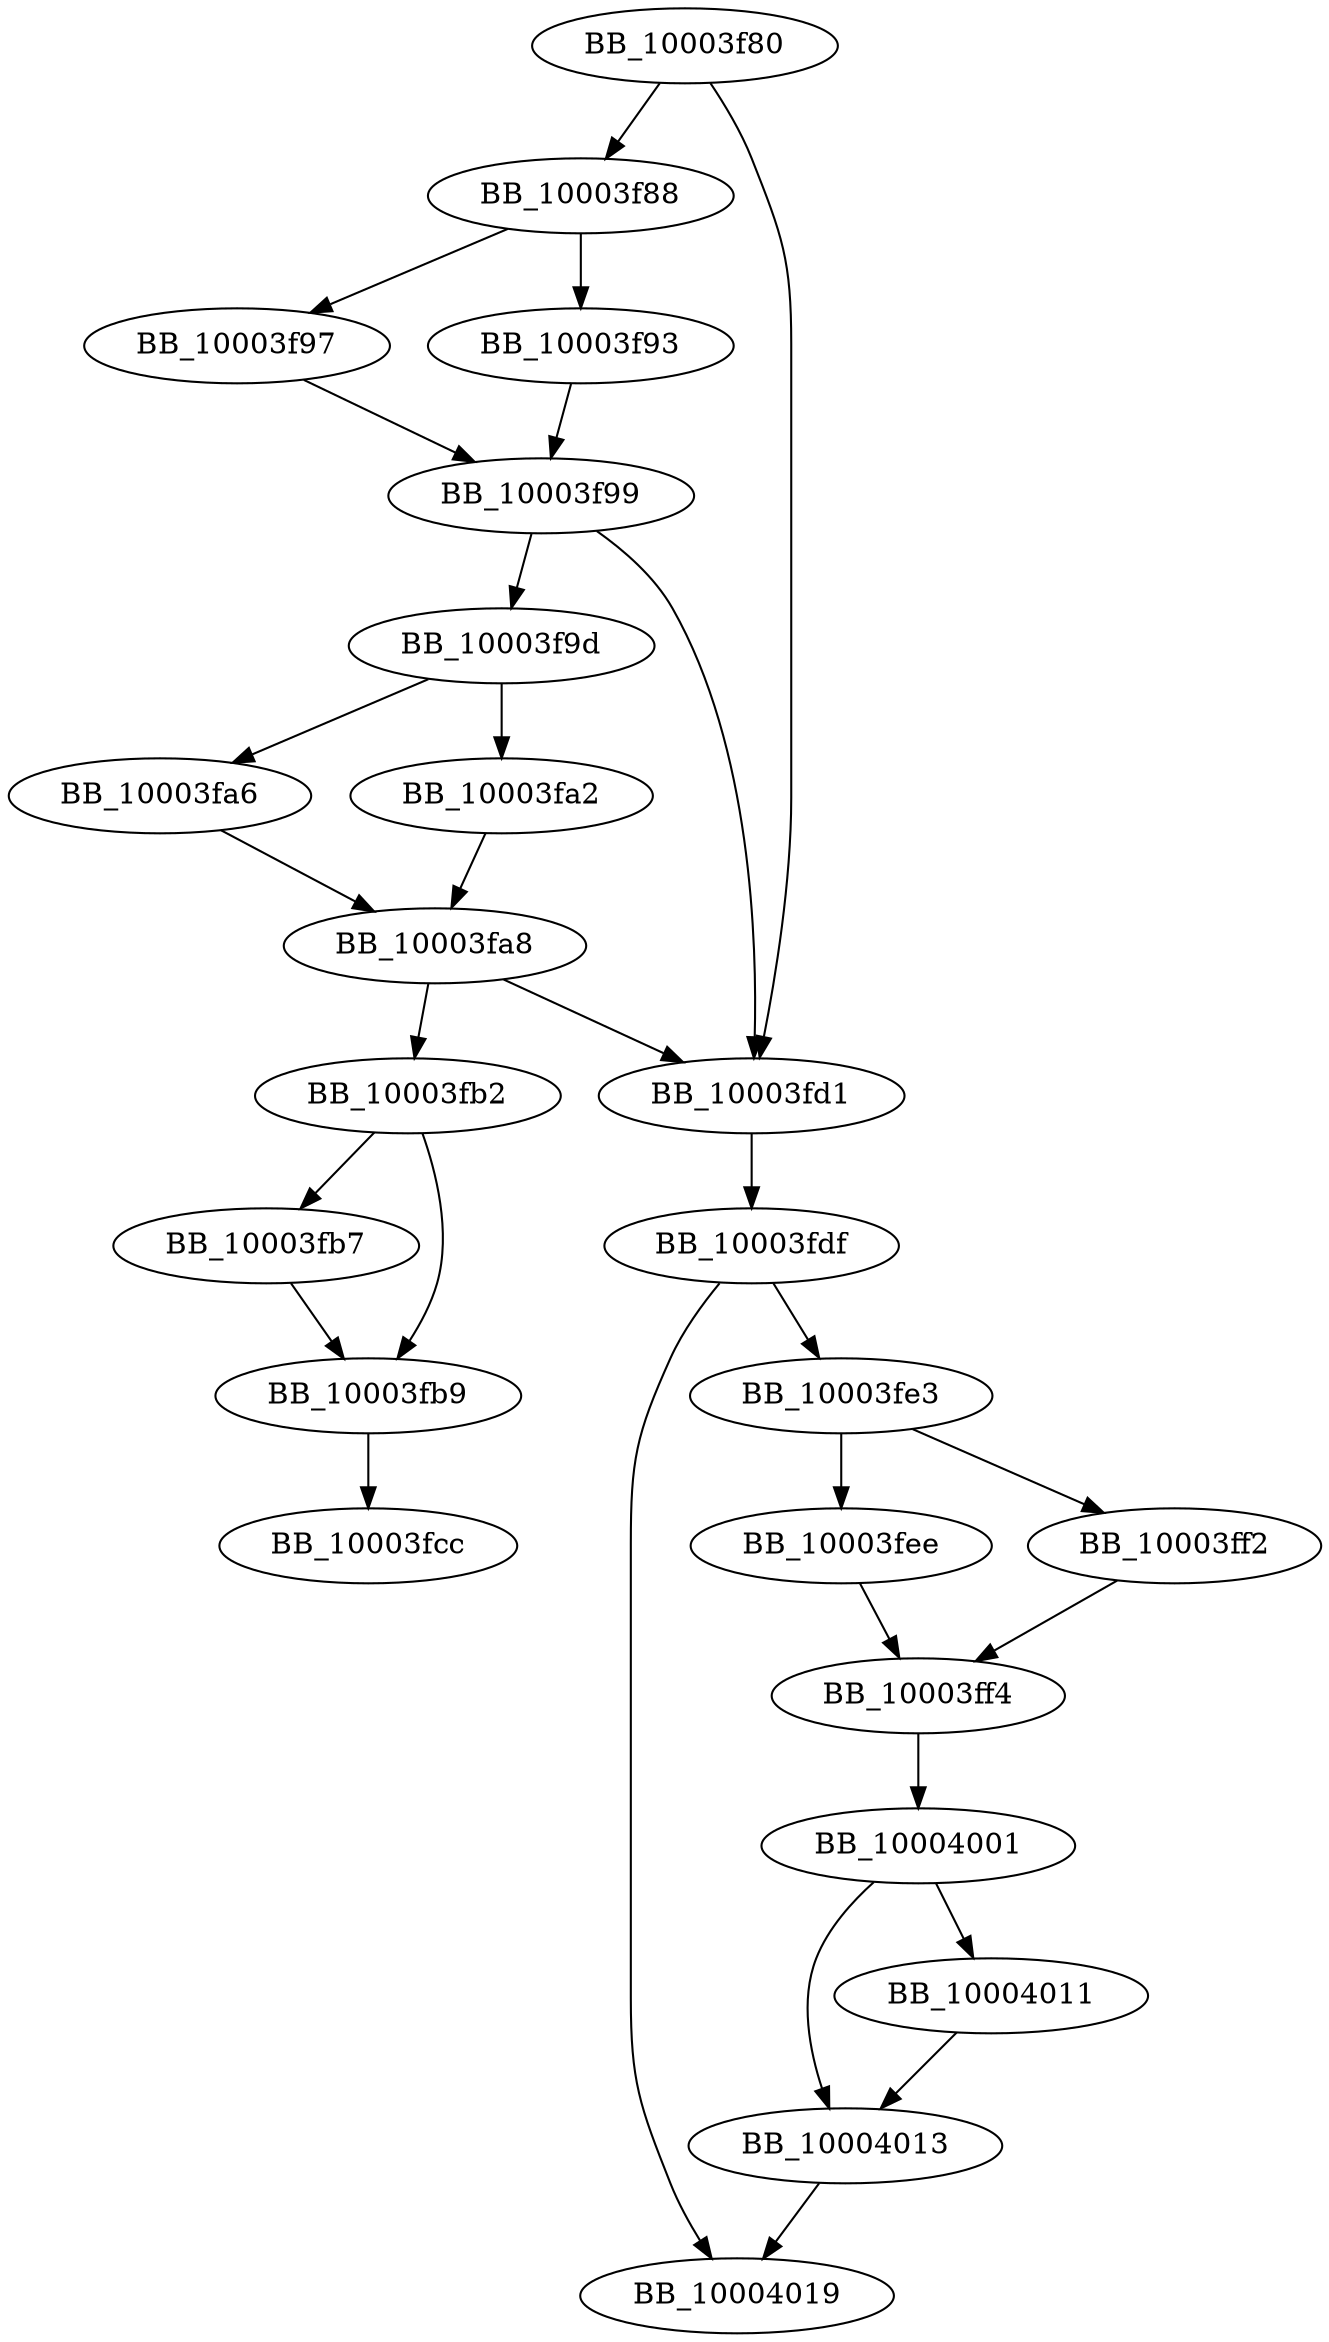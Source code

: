 DiGraph sub_10003F80{
BB_10003f80->BB_10003f88
BB_10003f80->BB_10003fd1
BB_10003f88->BB_10003f93
BB_10003f88->BB_10003f97
BB_10003f93->BB_10003f99
BB_10003f97->BB_10003f99
BB_10003f99->BB_10003f9d
BB_10003f99->BB_10003fd1
BB_10003f9d->BB_10003fa2
BB_10003f9d->BB_10003fa6
BB_10003fa2->BB_10003fa8
BB_10003fa6->BB_10003fa8
BB_10003fa8->BB_10003fb2
BB_10003fa8->BB_10003fd1
BB_10003fb2->BB_10003fb7
BB_10003fb2->BB_10003fb9
BB_10003fb7->BB_10003fb9
BB_10003fb9->BB_10003fcc
BB_10003fd1->BB_10003fdf
BB_10003fdf->BB_10003fe3
BB_10003fdf->BB_10004019
BB_10003fe3->BB_10003fee
BB_10003fe3->BB_10003ff2
BB_10003fee->BB_10003ff4
BB_10003ff2->BB_10003ff4
BB_10003ff4->BB_10004001
BB_10004001->BB_10004011
BB_10004001->BB_10004013
BB_10004011->BB_10004013
BB_10004013->BB_10004019
}
